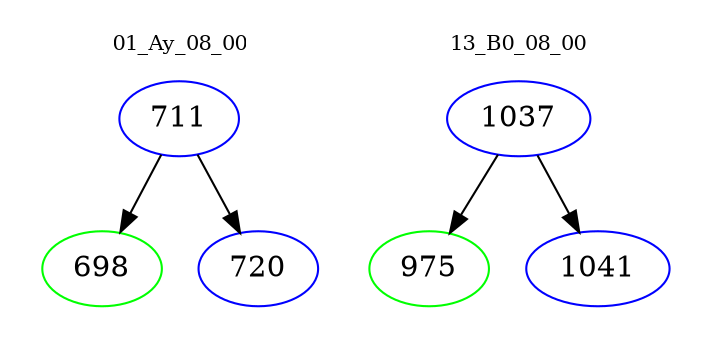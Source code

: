 digraph{
subgraph cluster_0 {
color = white
label = "01_Ay_08_00";
fontsize=10;
T0_711 [label="711", color="blue"]
T0_711 -> T0_698 [color="black"]
T0_698 [label="698", color="green"]
T0_711 -> T0_720 [color="black"]
T0_720 [label="720", color="blue"]
}
subgraph cluster_1 {
color = white
label = "13_B0_08_00";
fontsize=10;
T1_1037 [label="1037", color="blue"]
T1_1037 -> T1_975 [color="black"]
T1_975 [label="975", color="green"]
T1_1037 -> T1_1041 [color="black"]
T1_1041 [label="1041", color="blue"]
}
}

